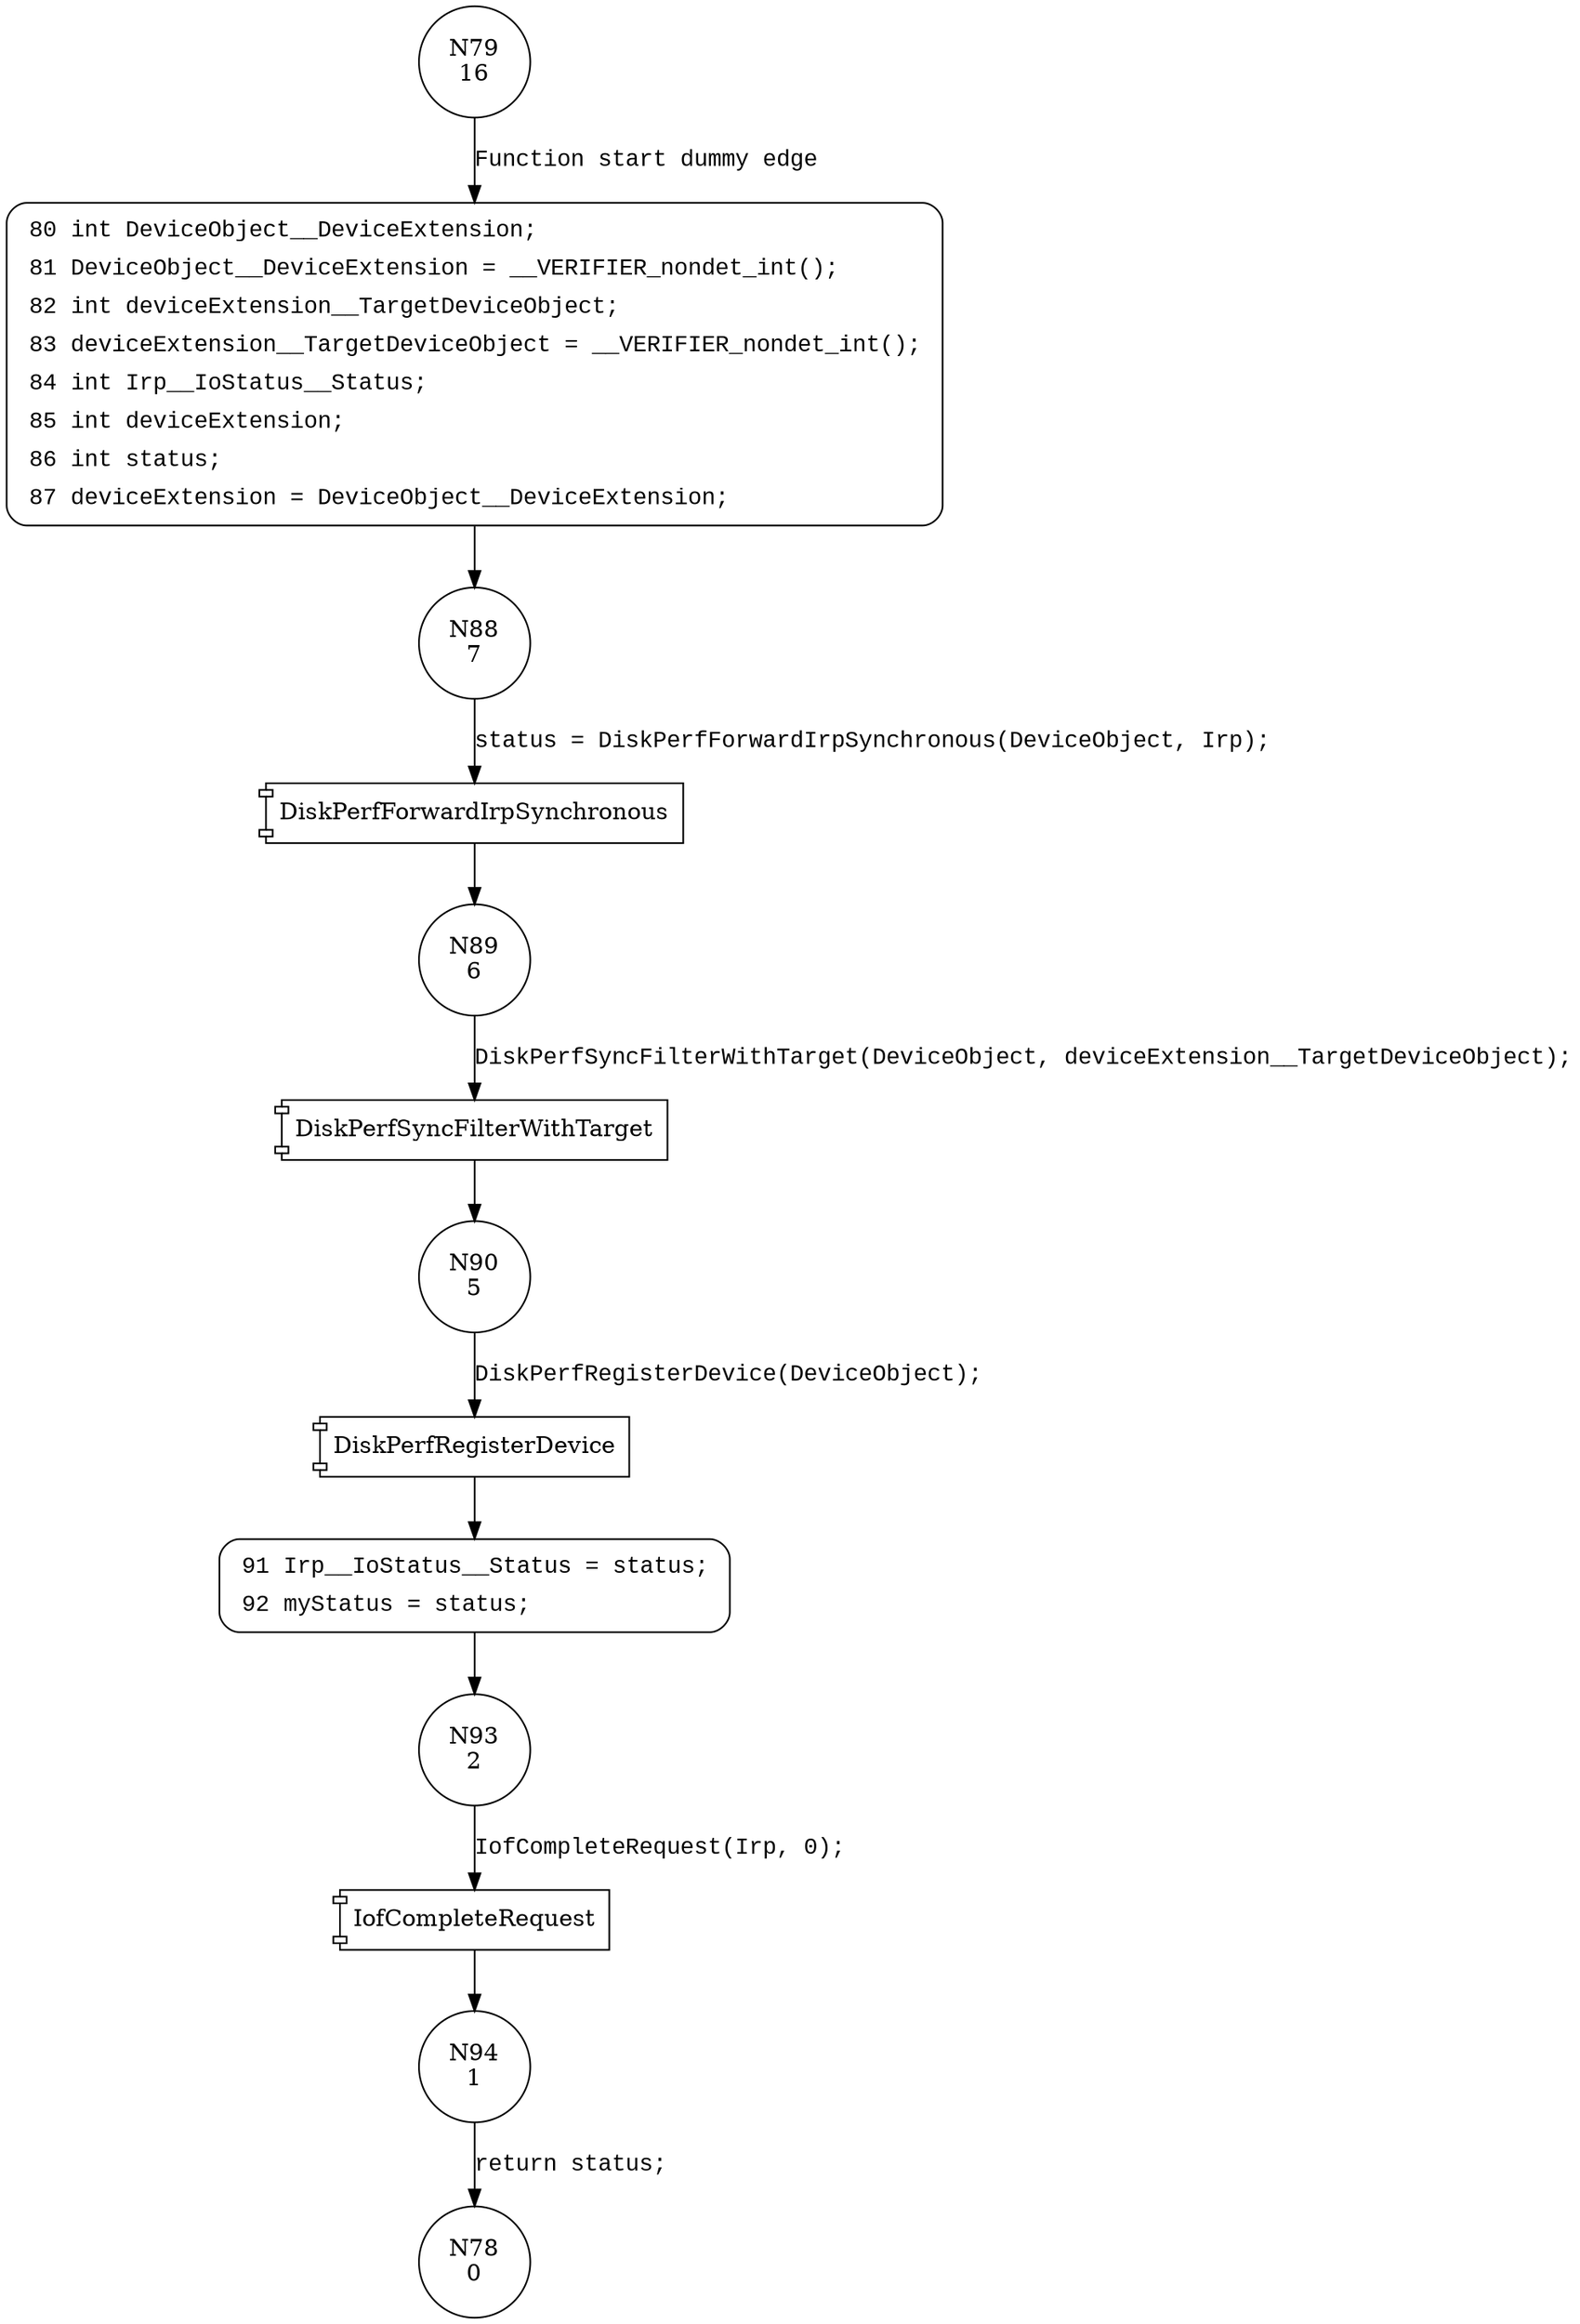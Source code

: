 digraph DiskPerfStartDevice {
79 [shape="circle" label="N79\n16"]
80 [shape="circle" label="N80\n15"]
88 [shape="circle" label="N88\n7"]
89 [shape="circle" label="N89\n6"]
90 [shape="circle" label="N90\n5"]
91 [shape="circle" label="N91\n4"]
93 [shape="circle" label="N93\n2"]
94 [shape="circle" label="N94\n1"]
78 [shape="circle" label="N78\n0"]
80 [style="filled,bold" penwidth="1" fillcolor="white" fontname="Courier New" shape="Mrecord" label=<<table border="0" cellborder="0" cellpadding="3" bgcolor="white"><tr><td align="right">80</td><td align="left">int DeviceObject__DeviceExtension;</td></tr><tr><td align="right">81</td><td align="left">DeviceObject__DeviceExtension = __VERIFIER_nondet_int();</td></tr><tr><td align="right">82</td><td align="left">int deviceExtension__TargetDeviceObject;</td></tr><tr><td align="right">83</td><td align="left">deviceExtension__TargetDeviceObject = __VERIFIER_nondet_int();</td></tr><tr><td align="right">84</td><td align="left">int Irp__IoStatus__Status;</td></tr><tr><td align="right">85</td><td align="left">int deviceExtension;</td></tr><tr><td align="right">86</td><td align="left">int status;</td></tr><tr><td align="right">87</td><td align="left">deviceExtension = DeviceObject__DeviceExtension;</td></tr></table>>]
80 -> 88[label=""]
91 [style="filled,bold" penwidth="1" fillcolor="white" fontname="Courier New" shape="Mrecord" label=<<table border="0" cellborder="0" cellpadding="3" bgcolor="white"><tr><td align="right">91</td><td align="left">Irp__IoStatus__Status = status;</td></tr><tr><td align="right">92</td><td align="left">myStatus = status;</td></tr></table>>]
91 -> 93[label=""]
79 -> 80 [label="Function start dummy edge" fontname="Courier New"]
100040 [shape="component" label="DiskPerfForwardIrpSynchronous"]
88 -> 100040 [label="status = DiskPerfForwardIrpSynchronous(DeviceObject, Irp);" fontname="Courier New"]
100040 -> 89 [label="" fontname="Courier New"]
100041 [shape="component" label="DiskPerfSyncFilterWithTarget"]
89 -> 100041 [label="DiskPerfSyncFilterWithTarget(DeviceObject, deviceExtension__TargetDeviceObject);" fontname="Courier New"]
100041 -> 90 [label="" fontname="Courier New"]
100042 [shape="component" label="DiskPerfRegisterDevice"]
90 -> 100042 [label="DiskPerfRegisterDevice(DeviceObject);" fontname="Courier New"]
100042 -> 91 [label="" fontname="Courier New"]
100043 [shape="component" label="IofCompleteRequest"]
93 -> 100043 [label="IofCompleteRequest(Irp, 0);" fontname="Courier New"]
100043 -> 94 [label="" fontname="Courier New"]
94 -> 78 [label="return status;" fontname="Courier New"]
}